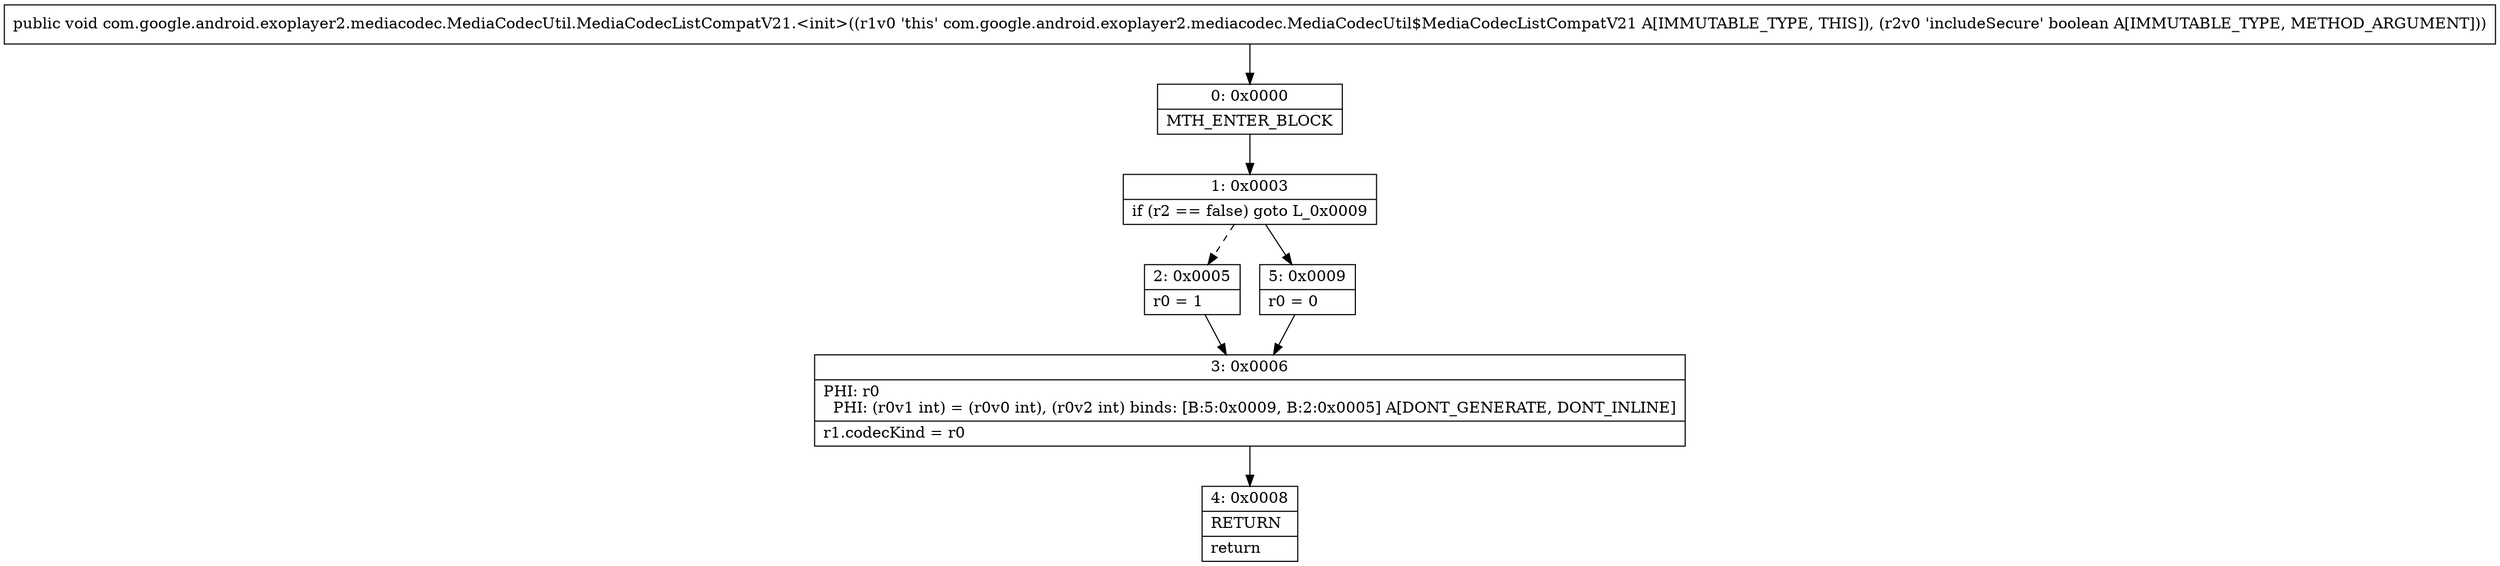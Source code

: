 digraph "CFG forcom.google.android.exoplayer2.mediacodec.MediaCodecUtil.MediaCodecListCompatV21.\<init\>(Z)V" {
Node_0 [shape=record,label="{0\:\ 0x0000|MTH_ENTER_BLOCK\l}"];
Node_1 [shape=record,label="{1\:\ 0x0003|if (r2 == false) goto L_0x0009\l}"];
Node_2 [shape=record,label="{2\:\ 0x0005|r0 = 1\l}"];
Node_3 [shape=record,label="{3\:\ 0x0006|PHI: r0 \l  PHI: (r0v1 int) = (r0v0 int), (r0v2 int) binds: [B:5:0x0009, B:2:0x0005] A[DONT_GENERATE, DONT_INLINE]\l|r1.codecKind = r0\l}"];
Node_4 [shape=record,label="{4\:\ 0x0008|RETURN\l|return\l}"];
Node_5 [shape=record,label="{5\:\ 0x0009|r0 = 0\l}"];
MethodNode[shape=record,label="{public void com.google.android.exoplayer2.mediacodec.MediaCodecUtil.MediaCodecListCompatV21.\<init\>((r1v0 'this' com.google.android.exoplayer2.mediacodec.MediaCodecUtil$MediaCodecListCompatV21 A[IMMUTABLE_TYPE, THIS]), (r2v0 'includeSecure' boolean A[IMMUTABLE_TYPE, METHOD_ARGUMENT])) }"];
MethodNode -> Node_0;
Node_0 -> Node_1;
Node_1 -> Node_2[style=dashed];
Node_1 -> Node_5;
Node_2 -> Node_3;
Node_3 -> Node_4;
Node_5 -> Node_3;
}


